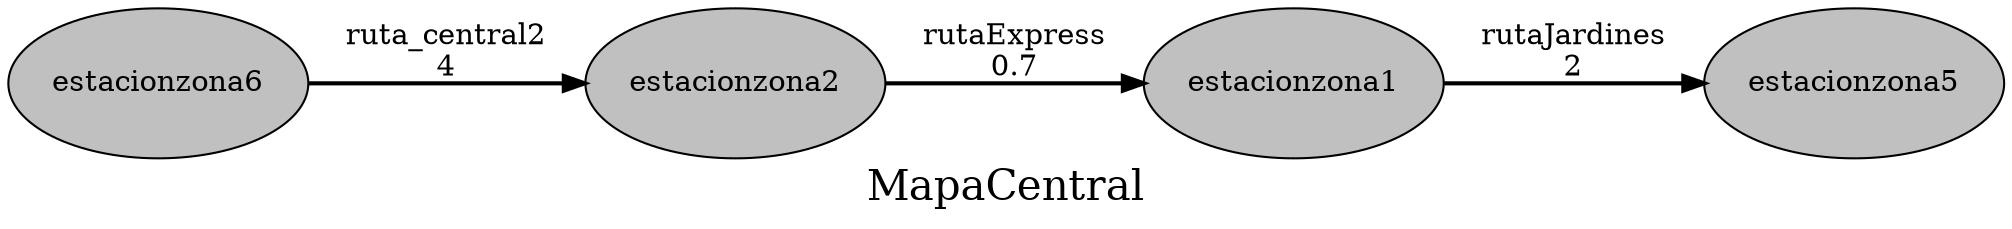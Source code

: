 digraph Ruta2 {
	node [color=black fillcolor=gray fixedsize=true height=1 shape=oval style=filled width=2]
	estacionzona6 -> estacionzona2 [label="ruta_central2
4" style=bold]
	estacionzona2 -> estacionzona1 [label="rutaExpress
0.7" style=bold]
	estacionzona1 -> estacionzona5 [label="rutaJardines
2" style=bold]
	overlap=false
	label=MapaCentral
	fontsize=20
	rankdir=LR
}
